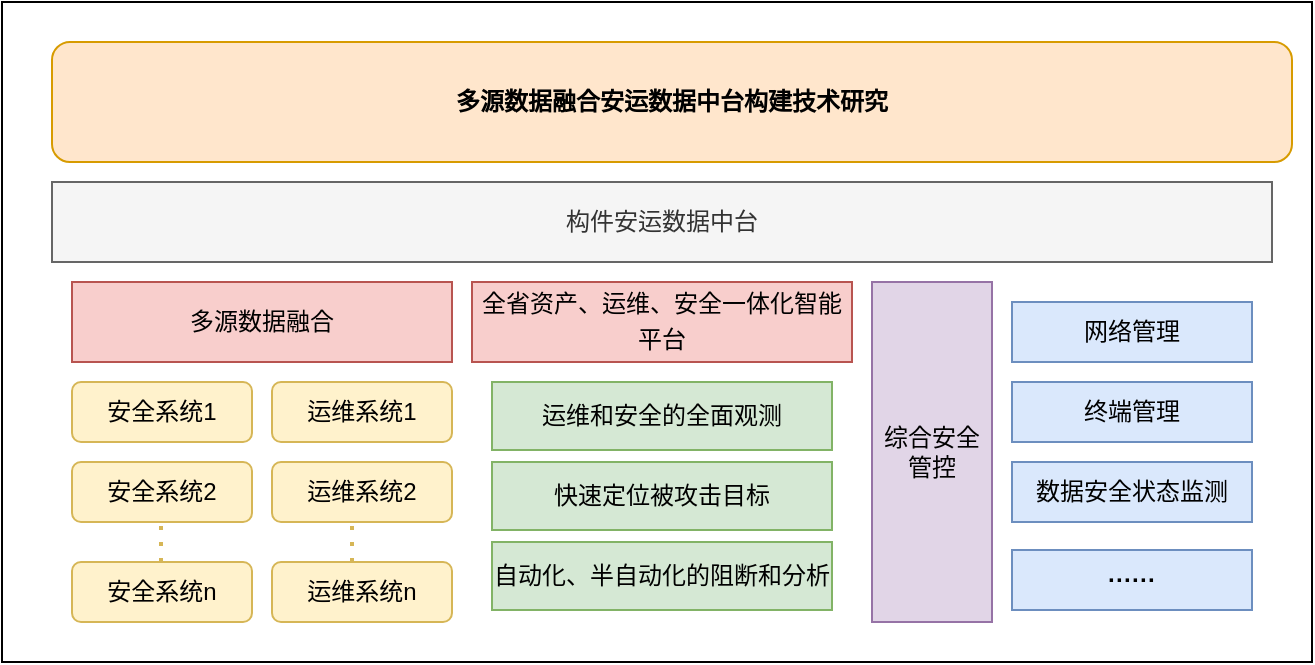 <mxfile version="21.4.0" type="github" pages="3">
  <diagram name="Page-1" id="aZHAkhRgenXradTjUIK8">
    <mxGraphModel dx="780" dy="502" grid="0" gridSize="10" guides="1" tooltips="1" connect="1" arrows="1" fold="1" page="1" pageScale="1" pageWidth="1200" pageHeight="1920" math="0" shadow="0">
      <root>
        <mxCell id="0" />
        <mxCell id="1" parent="0" />
        <mxCell id="6Zt_LFyWWYdmzAwqZ-lw-1" value="" style="rounded=0;whiteSpace=wrap;html=1;" parent="1" vertex="1">
          <mxGeometry x="125" y="90" width="655" height="330" as="geometry" />
        </mxCell>
        <mxCell id="6Zt_LFyWWYdmzAwqZ-lw-2" value="&lt;b&gt;多源数据融合安运数据中台构建技术研究&lt;/b&gt;" style="rounded=1;whiteSpace=wrap;html=1;fillColor=#ffe6cc;strokeColor=#d79b00;" parent="1" vertex="1">
          <mxGeometry x="150" y="110" width="620" height="60" as="geometry" />
        </mxCell>
        <mxCell id="6Zt_LFyWWYdmzAwqZ-lw-3" value="多源数据融合" style="rounded=0;whiteSpace=wrap;html=1;fillColor=#f8cecc;strokeColor=#b85450;" parent="1" vertex="1">
          <mxGeometry x="160" y="230" width="190" height="40" as="geometry" />
        </mxCell>
        <mxCell id="6Zt_LFyWWYdmzAwqZ-lw-4" value="构件安运数据中台" style="rounded=0;whiteSpace=wrap;html=1;fillColor=#f5f5f5;strokeColor=#666666;fontColor=#333333;" parent="1" vertex="1">
          <mxGeometry x="150" y="180" width="610" height="40" as="geometry" />
        </mxCell>
        <mxCell id="6Zt_LFyWWYdmzAwqZ-lw-5" value="全省资产、运维、安全一体化智能平台&lt;span style=&quot;font-size:12.0pt;mso-bidi-font-size:10.0pt;&lt;br/&gt;font-family:宋体;mso-bidi-font-family:宋体;mso-font-kerning:1.0pt;mso-ansi-language:&lt;br/&gt;EN-US;mso-fareast-language:ZH-CN;mso-bidi-language:AR-SA&quot;&gt;&lt;/span&gt;" style="rounded=0;whiteSpace=wrap;html=1;fillColor=#f8cecc;strokeColor=#b85450;" parent="1" vertex="1">
          <mxGeometry x="360" y="230" width="190" height="40" as="geometry" />
        </mxCell>
        <mxCell id="Or2c4NMIiTWyFfn5cnTh-2" value="安全系统1" style="rounded=1;whiteSpace=wrap;html=1;fillColor=#fff2cc;strokeColor=#d6b656;" vertex="1" parent="1">
          <mxGeometry x="160" y="280" width="90" height="30" as="geometry" />
        </mxCell>
        <mxCell id="APymXGynqHMoW0_u0oPk-1" value="运维系统1" style="rounded=1;whiteSpace=wrap;html=1;fillColor=#fff2cc;strokeColor=#d6b656;" vertex="1" parent="1">
          <mxGeometry x="260" y="280" width="90" height="30" as="geometry" />
        </mxCell>
        <mxCell id="APymXGynqHMoW0_u0oPk-2" value="安全系统2" style="rounded=1;whiteSpace=wrap;html=1;fillColor=#fff2cc;strokeColor=#d6b656;" vertex="1" parent="1">
          <mxGeometry x="160" y="320" width="90" height="30" as="geometry" />
        </mxCell>
        <mxCell id="APymXGynqHMoW0_u0oPk-3" value="运维系统2" style="rounded=1;whiteSpace=wrap;html=1;fillColor=#fff2cc;strokeColor=#d6b656;" vertex="1" parent="1">
          <mxGeometry x="260" y="320" width="90" height="30" as="geometry" />
        </mxCell>
        <mxCell id="APymXGynqHMoW0_u0oPk-4" value="安全系统n" style="rounded=1;whiteSpace=wrap;html=1;fillColor=#fff2cc;strokeColor=#d6b656;" vertex="1" parent="1">
          <mxGeometry x="160" y="370" width="90" height="30" as="geometry" />
        </mxCell>
        <mxCell id="APymXGynqHMoW0_u0oPk-5" value="运维系统n" style="rounded=1;whiteSpace=wrap;html=1;fillColor=#fff2cc;strokeColor=#d6b656;" vertex="1" parent="1">
          <mxGeometry x="260" y="370" width="90" height="30" as="geometry" />
        </mxCell>
        <mxCell id="APymXGynqHMoW0_u0oPk-8" value="" style="endArrow=none;dashed=1;html=1;dashPattern=1 3;strokeWidth=2;rounded=0;fillColor=#fff2cc;strokeColor=#d6b656;" edge="1" parent="1">
          <mxGeometry width="50" height="50" relative="1" as="geometry">
            <mxPoint x="204.5" y="370" as="sourcePoint" />
            <mxPoint x="204.5" y="350" as="targetPoint" />
          </mxGeometry>
        </mxCell>
        <mxCell id="APymXGynqHMoW0_u0oPk-10" value="" style="endArrow=none;dashed=1;html=1;dashPattern=1 3;strokeWidth=2;rounded=0;fillColor=#fff2cc;strokeColor=#d6b656;" edge="1" parent="1">
          <mxGeometry width="50" height="50" relative="1" as="geometry">
            <mxPoint x="300" y="370" as="sourcePoint" />
            <mxPoint x="300" y="350" as="targetPoint" />
          </mxGeometry>
        </mxCell>
        <mxCell id="APymXGynqHMoW0_u0oPk-11" value="运维和安全的全面观测" style="rounded=0;whiteSpace=wrap;html=1;fillColor=#d5e8d4;strokeColor=#82b366;" vertex="1" parent="1">
          <mxGeometry x="370" y="280" width="170" height="34" as="geometry" />
        </mxCell>
        <mxCell id="APymXGynqHMoW0_u0oPk-12" value="快速定位被攻击目标" style="rounded=0;whiteSpace=wrap;html=1;fillColor=#d5e8d4;strokeColor=#82b366;" vertex="1" parent="1">
          <mxGeometry x="370" y="320" width="170" height="34" as="geometry" />
        </mxCell>
        <mxCell id="APymXGynqHMoW0_u0oPk-13" value="自动化、半自动化的阻断和分析" style="rounded=0;whiteSpace=wrap;html=1;fillColor=#d5e8d4;strokeColor=#82b366;" vertex="1" parent="1">
          <mxGeometry x="370" y="360" width="170" height="34" as="geometry" />
        </mxCell>
        <mxCell id="APymXGynqHMoW0_u0oPk-14" value="综合安全管控" style="rounded=0;whiteSpace=wrap;html=1;fillColor=#e1d5e7;strokeColor=#9673a6;" vertex="1" parent="1">
          <mxGeometry x="560" y="230" width="60" height="170" as="geometry" />
        </mxCell>
        <mxCell id="APymXGynqHMoW0_u0oPk-15" value="网络管理" style="rounded=0;whiteSpace=wrap;html=1;fillColor=#dae8fc;strokeColor=#6c8ebf;" vertex="1" parent="1">
          <mxGeometry x="630" y="240" width="120" height="30" as="geometry" />
        </mxCell>
        <mxCell id="APymXGynqHMoW0_u0oPk-16" value="终端管理" style="rounded=0;whiteSpace=wrap;html=1;fillColor=#dae8fc;strokeColor=#6c8ebf;" vertex="1" parent="1">
          <mxGeometry x="630" y="280" width="120" height="30" as="geometry" />
        </mxCell>
        <mxCell id="APymXGynqHMoW0_u0oPk-17" value="数据安全状态监测" style="rounded=0;whiteSpace=wrap;html=1;fillColor=#dae8fc;strokeColor=#6c8ebf;" vertex="1" parent="1">
          <mxGeometry x="630" y="320" width="120" height="30" as="geometry" />
        </mxCell>
        <mxCell id="APymXGynqHMoW0_u0oPk-18" value="&lt;b&gt;······&lt;/b&gt;" style="rounded=0;whiteSpace=wrap;html=1;fillColor=#dae8fc;strokeColor=#6c8ebf;" vertex="1" parent="1">
          <mxGeometry x="630" y="364" width="120" height="30" as="geometry" />
        </mxCell>
      </root>
    </mxGraphModel>
  </diagram>
  <diagram id="QDF-a94d2gf3DDuVr7Kn" name="第 2 页">
    <mxGraphModel dx="780" dy="502" grid="0" gridSize="10" guides="1" tooltips="1" connect="1" arrows="1" fold="1" page="1" pageScale="1" pageWidth="1200" pageHeight="1920" math="0" shadow="0">
      <root>
        <mxCell id="0" />
        <mxCell id="1" parent="0" />
        <mxCell id="Y1qRdK-pbgWBN5peDUBB-1" value="" style="rounded=0;whiteSpace=wrap;html=1;fillColor=#f5f5f5;strokeColor=#666666;fontColor=#333333;" vertex="1" parent="1">
          <mxGeometry x="120" y="140" width="500" height="380" as="geometry" />
        </mxCell>
        <mxCell id="Y1qRdK-pbgWBN5peDUBB-2" value="&lt;b&gt;多维立体化安全监管模型研究&lt;/b&gt;" style="rounded=1;whiteSpace=wrap;html=1;fillColor=#ffe6cc;strokeColor=#d79b00;" vertex="1" parent="1">
          <mxGeometry x="140" y="150" width="460" height="60" as="geometry" />
        </mxCell>
        <mxCell id="Y1qRdK-pbgWBN5peDUBB-3" value="基于大数据技术的运维安全数据中台的多维数据应用模型" style="rounded=0;whiteSpace=wrap;html=1;fillColor=#fff2cc;strokeColor=#d6b656;" vertex="1" parent="1">
          <mxGeometry x="140" y="220" width="250" height="80" as="geometry" />
        </mxCell>
        <mxCell id="Y1qRdK-pbgWBN5peDUBB-4" value="多维立体化安全监管模型" style="rounded=0;whiteSpace=wrap;html=1;fillColor=#fff2cc;strokeColor=#d6b656;" vertex="1" parent="1">
          <mxGeometry x="400" y="220" width="200" height="80" as="geometry" />
        </mxCell>
        <mxCell id="Y1qRdK-pbgWBN5peDUBB-5" value="运维系统" style="rounded=0;whiteSpace=wrap;html=1;fillColor=#f8cecc;strokeColor=#b85450;" vertex="1" parent="1">
          <mxGeometry x="140" y="310" width="120" height="40" as="geometry" />
        </mxCell>
        <mxCell id="Y1qRdK-pbgWBN5peDUBB-6" value="安全系统" style="rounded=0;whiteSpace=wrap;html=1;fillColor=#f8cecc;strokeColor=#b85450;" vertex="1" parent="1">
          <mxGeometry x="270" y="310" width="120" height="40" as="geometry" />
        </mxCell>
        <mxCell id="Y1qRdK-pbgWBN5peDUBB-7" value="日志数据" style="rounded=0;whiteSpace=wrap;html=1;fillColor=#d5e8d4;strokeColor=#82b366;" vertex="1" parent="1">
          <mxGeometry x="140" y="360" width="250" height="30" as="geometry" />
        </mxCell>
        <mxCell id="Y1qRdK-pbgWBN5peDUBB-8" value="监控指标" style="rounded=0;whiteSpace=wrap;html=1;fillColor=#d5e8d4;strokeColor=#82b366;" vertex="1" parent="1">
          <mxGeometry x="140" y="400" width="250" height="30" as="geometry" />
        </mxCell>
        <mxCell id="Y1qRdK-pbgWBN5peDUBB-9" value="事件数据" style="rounded=0;whiteSpace=wrap;html=1;fillColor=#d5e8d4;strokeColor=#82b366;" vertex="1" parent="1">
          <mxGeometry x="140" y="440" width="250" height="30" as="geometry" />
        </mxCell>
        <mxCell id="Y1qRdK-pbgWBN5peDUBB-10" value="&lt;b&gt;······&lt;/b&gt;" style="rounded=0;whiteSpace=wrap;html=1;fillColor=#d5e8d4;strokeColor=#82b366;" vertex="1" parent="1">
          <mxGeometry x="140" y="480" width="250" height="30" as="geometry" />
        </mxCell>
        <mxCell id="Y1qRdK-pbgWBN5peDUBB-11" value="安全管控措施和策略" style="rounded=0;whiteSpace=wrap;html=1;fillColor=#e1d5e7;strokeColor=#9673a6;" vertex="1" parent="1">
          <mxGeometry x="400" y="310" width="30" height="200" as="geometry" />
        </mxCell>
        <mxCell id="Y1qRdK-pbgWBN5peDUBB-12" value="基础设施层" style="rounded=0;whiteSpace=wrap;html=1;fillColor=#dae8fc;strokeColor=#6c8ebf;" vertex="1" parent="1">
          <mxGeometry x="440" y="315" width="160" height="40" as="geometry" />
        </mxCell>
        <mxCell id="Y1qRdK-pbgWBN5peDUBB-13" value="网络层" style="rounded=0;whiteSpace=wrap;html=1;fillColor=#dae8fc;strokeColor=#6c8ebf;" vertex="1" parent="1">
          <mxGeometry x="440" y="365" width="160" height="40" as="geometry" />
        </mxCell>
        <mxCell id="Y1qRdK-pbgWBN5peDUBB-14" value="应用层" style="rounded=0;whiteSpace=wrap;html=1;fillColor=#dae8fc;strokeColor=#6c8ebf;" vertex="1" parent="1">
          <mxGeometry x="440" y="415" width="160" height="40" as="geometry" />
        </mxCell>
        <mxCell id="Y1qRdK-pbgWBN5peDUBB-15" value="&lt;b&gt;······&lt;/b&gt;" style="rounded=0;whiteSpace=wrap;html=1;fillColor=#dae8fc;strokeColor=#6c8ebf;" vertex="1" parent="1">
          <mxGeometry x="440" y="465" width="160" height="40" as="geometry" />
        </mxCell>
      </root>
    </mxGraphModel>
  </diagram>
  <diagram id="uqxPHH17VHogymDx7re6" name="第 3 页">
    <mxGraphModel dx="650" dy="418" grid="0" gridSize="10" guides="1" tooltips="1" connect="1" arrows="1" fold="1" page="1" pageScale="1" pageWidth="1200" pageHeight="1920" math="0" shadow="0">
      <root>
        <mxCell id="0" />
        <mxCell id="1" parent="0" />
        <mxCell id="lGT_gO55z8k6EhIzk_Sj-1" value="" style="rounded=0;whiteSpace=wrap;html=1;" vertex="1" parent="1">
          <mxGeometry x="170" y="120" width="420" height="330" as="geometry" />
        </mxCell>
        <mxCell id="lGT_gO55z8k6EhIzk_Sj-2" value="&lt;b&gt;安运构件通用架构与安运自动化流程编排技术研究&lt;/b&gt;" style="rounded=1;whiteSpace=wrap;html=1;fillColor=#ffe6cc;strokeColor=#d79b00;" vertex="1" parent="1">
          <mxGeometry x="180" y="130" width="400" height="50" as="geometry" />
        </mxCell>
        <mxCell id="lGT_gO55z8k6EhIzk_Sj-4" value="安运构件通用架构" style="rounded=1;whiteSpace=wrap;html=1;fillColor=#fff2cc;strokeColor=#d6b656;" vertex="1" parent="1">
          <mxGeometry x="190" y="230" width="185" height="30" as="geometry" />
        </mxCell>
        <mxCell id="lGT_gO55z8k6EhIzk_Sj-5" value="安运自动化流程编排" style="rounded=1;whiteSpace=wrap;html=1;fillColor=#fff2cc;strokeColor=#d6b656;" vertex="1" parent="1">
          <mxGeometry x="385" y="230" width="185" height="30" as="geometry" />
        </mxCell>
        <mxCell id="lGT_gO55z8k6EhIzk_Sj-6" value="安运构件的统一管理" style="rounded=0;whiteSpace=wrap;html=1;fillColor=#e1d5e7;strokeColor=#9673a6;" vertex="1" parent="1">
          <mxGeometry x="190" y="270" width="37.5" height="170" as="geometry" />
        </mxCell>
        <mxCell id="lGT_gO55z8k6EhIzk_Sj-7" value="协同工作" style="rounded=0;whiteSpace=wrap;html=1;fillColor=#dae8fc;strokeColor=#6c8ebf;" vertex="1" parent="1">
          <mxGeometry x="240" y="280" width="130" height="30" as="geometry" />
        </mxCell>
        <mxCell id="lGT_gO55z8k6EhIzk_Sj-8" value="共享信息" style="rounded=0;whiteSpace=wrap;html=1;fillColor=#dae8fc;strokeColor=#6c8ebf;" vertex="1" parent="1">
          <mxGeometry x="240" y="320" width="130" height="30" as="geometry" />
        </mxCell>
        <mxCell id="lGT_gO55z8k6EhIzk_Sj-9" value="&lt;b&gt;······&lt;/b&gt;" style="rounded=0;whiteSpace=wrap;html=1;fillColor=#dae8fc;strokeColor=#6c8ebf;" vertex="1" parent="1">
          <mxGeometry x="240" y="400" width="130" height="30" as="geometry" />
        </mxCell>
        <mxCell id="lGT_gO55z8k6EhIzk_Sj-10" value="接入标准及规范" style="rounded=0;whiteSpace=wrap;html=1;fillColor=#dae8fc;strokeColor=#6c8ebf;" vertex="1" parent="1">
          <mxGeometry x="240" y="360" width="130" height="30" as="geometry" />
        </mxCell>
        <mxCell id="lGT_gO55z8k6EhIzk_Sj-11" value="" style="rounded=0;whiteSpace=wrap;html=1;fillColor=#f5f5f5;fontColor=#333333;strokeColor=#666666;" vertex="1" parent="1">
          <mxGeometry x="385" y="270" width="185" height="170" as="geometry" />
        </mxCell>
        <mxCell id="lGT_gO55z8k6EhIzk_Sj-12" value="安运流程编排、配置" style="rounded=0;whiteSpace=wrap;html=1;fillColor=#e1d5e7;strokeColor=#9673a6;" vertex="1" parent="1">
          <mxGeometry x="400" y="280" width="30" height="150" as="geometry" />
        </mxCell>
        <mxCell id="lGT_gO55z8k6EhIzk_Sj-13" value="风险引擎" style="rounded=0;whiteSpace=wrap;html=1;fillColor=#d5e8d4;strokeColor=#82b366;" vertex="1" parent="1">
          <mxGeometry x="440" y="280" width="120" height="30" as="geometry" />
        </mxCell>
        <mxCell id="lGT_gO55z8k6EhIzk_Sj-14" value="日志检索引擎" style="rounded=0;whiteSpace=wrap;html=1;fillColor=#d5e8d4;strokeColor=#82b366;" vertex="1" parent="1">
          <mxGeometry x="440" y="320" width="120" height="30" as="geometry" />
        </mxCell>
        <mxCell id="lGT_gO55z8k6EhIzk_Sj-15" value="决策引擎" style="rounded=0;whiteSpace=wrap;html=1;fillColor=#d5e8d4;strokeColor=#82b366;" vertex="1" parent="1">
          <mxGeometry x="440" y="360" width="120" height="30" as="geometry" />
        </mxCell>
        <mxCell id="lGT_gO55z8k6EhIzk_Sj-16" value="关联分析引擎" style="rounded=0;whiteSpace=wrap;html=1;fillColor=#d5e8d4;strokeColor=#82b366;" vertex="1" parent="1">
          <mxGeometry x="440" y="400" width="120" height="30" as="geometry" />
        </mxCell>
        <mxCell id="lGT_gO55z8k6EhIzk_Sj-17" value="安运数据可视化" style="rounded=0;whiteSpace=wrap;html=1;fillColor=#f8cecc;strokeColor=#b85450;" vertex="1" parent="1">
          <mxGeometry x="190" y="190" width="380" height="30" as="geometry" />
        </mxCell>
      </root>
    </mxGraphModel>
  </diagram>
</mxfile>
